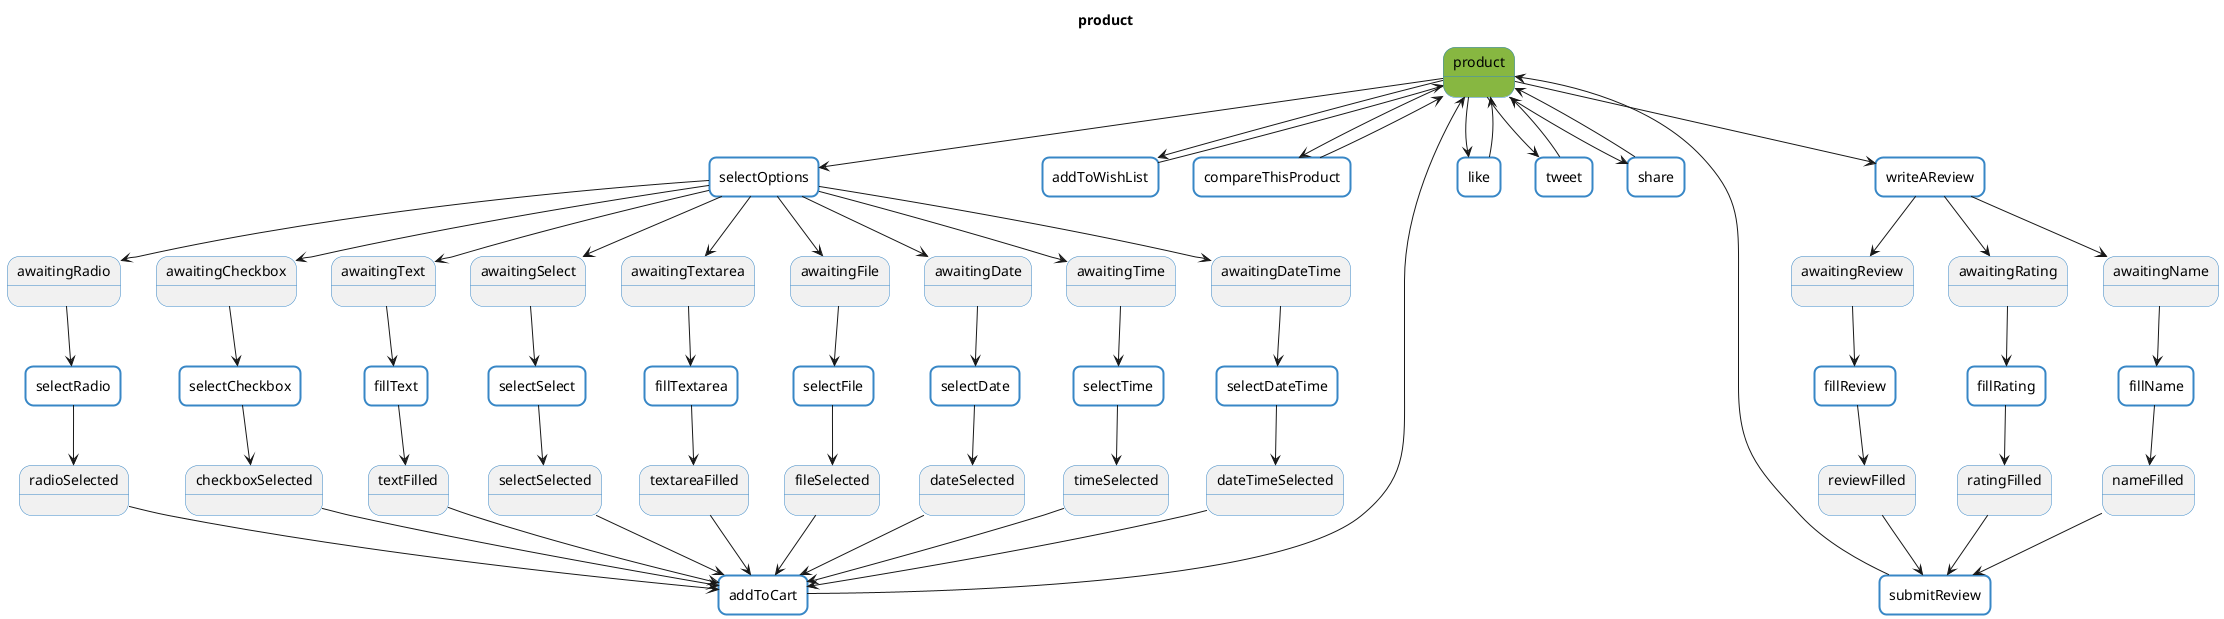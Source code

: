 @startuml
allow_mixing
title product
skinparam titleBorderRoundCorner 15
skinparam titleBorderThickness 2
skinparam state {
    BackgroundColor<<initial>> #87b741
    BackgroundColor<<marked>> #3887C6
    BorderColor #3887C6
    BorderColor<<marked>> Black
    FontColor<<marked>> White
}
skinparam agent {
    BackgroundColor #ffffff
    BorderColor #3887C6
}
state "product" <<initial>>
state "awaitingRadio"
state "awaitingCheckbox"
state "awaitingText"
state "awaitingSelect"
state "awaitingTextarea"
state "awaitingFile"
state "awaitingDate"
state "awaitingTime"
state "awaitingDateTime"
state "radioSelected"
state "checkboxSelected"
state "textFilled"
state "selectSelected"
state "textareaFilled"
state "fileSelected"
state "dateSelected"
state "timeSelected"
state "dateTimeSelected"
state "awaitingName"
state "awaitingReview"
state "awaitingRating"
state "nameFilled"
state "reviewFilled"
state "ratingFilled"
agent "selectOptions"
agent "selectRadio"
agent "selectCheckbox"
agent "fillText"
agent "selectSelect"
agent "fillTextarea"
agent "selectFile"
agent "selectDate"
agent "selectTime"
agent "selectDateTime"
agent "addToCart"
agent "addToWishList"
agent "compareThisProduct"
agent "writeAReview"
agent "fillName"
agent "fillReview"
agent "fillRating"
agent "submitReview"
agent "like"
agent "tweet"
agent "share"
"product" --> "selectOptions"
"selectOptions" --> "awaitingRadio"
"selectOptions" --> "awaitingCheckbox"
"selectOptions" --> "awaitingText"
"selectOptions" --> "awaitingSelect"
"selectOptions" --> "awaitingTextarea"
"selectOptions" --> "awaitingFile"
"selectOptions" --> "awaitingDate"
"selectOptions" --> "awaitingTime"
"selectOptions" --> "awaitingDateTime"
"awaitingRadio" --> "selectRadio"
"selectRadio" --> "radioSelected"
"awaitingCheckbox" --> "selectCheckbox"
"selectCheckbox" --> "checkboxSelected"
"awaitingText" --> "fillText"
"fillText" --> "textFilled"
"awaitingSelect" --> "selectSelect"
"selectSelect" --> "selectSelected"
"awaitingTextarea" --> "fillTextarea"
"fillTextarea" --> "textareaFilled"
"awaitingFile" --> "selectFile"
"selectFile" --> "fileSelected"
"awaitingDate" --> "selectDate"
"selectDate" --> "dateSelected"
"awaitingTime" --> "selectTime"
"selectTime" --> "timeSelected"
"awaitingDateTime" --> "selectDateTime"
"selectDateTime" --> "dateTimeSelected"
"radioSelected" --> "addToCart"
"addToCart" --> "product"
"checkboxSelected" --> "addToCart"
"textFilled" --> "addToCart"
"selectSelected" --> "addToCart"
"textareaFilled" --> "addToCart"
"fileSelected" --> "addToCart"
"dateSelected" --> "addToCart"
"timeSelected" --> "addToCart"
"dateTimeSelected" --> "addToCart"
"product" --> "addToWishList"
"addToWishList" --> "product"
"product" --> "compareThisProduct"
"compareThisProduct" --> "product"
"product" --> "writeAReview"
"writeAReview" --> "awaitingName"
"writeAReview" --> "awaitingReview"
"writeAReview" --> "awaitingRating"
"awaitingName" --> "fillName"
"fillName" --> "nameFilled"
"awaitingReview" --> "fillReview"
"fillReview" --> "reviewFilled"
"awaitingRating" --> "fillRating"
"fillRating" --> "ratingFilled"
"nameFilled" --> "submitReview"
"submitReview" --> "product"
"reviewFilled" --> "submitReview"
"ratingFilled" --> "submitReview"
"product" --> "like"
"like" --> "product"
"product" --> "tweet"
"tweet" --> "product"
"product" --> "share"
"share" --> "product"
@enduml
